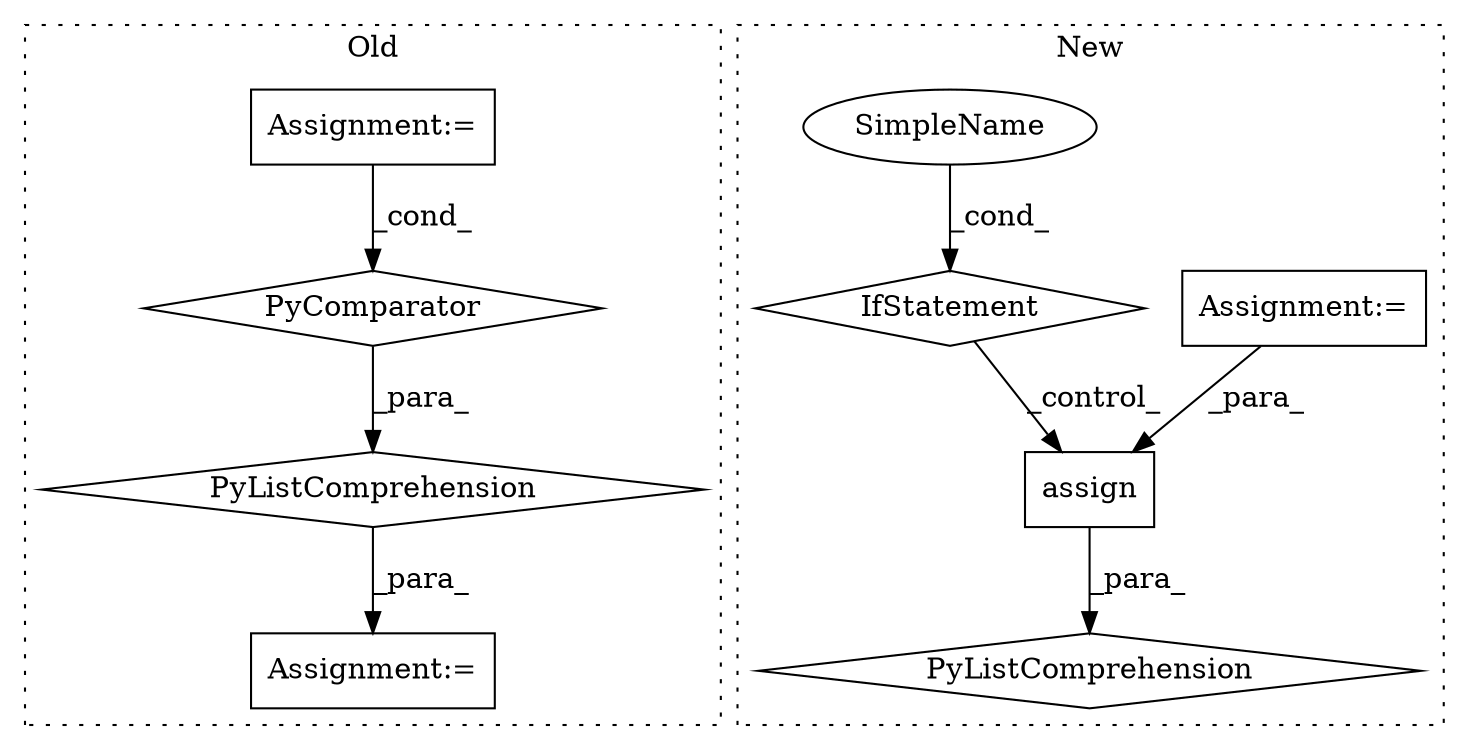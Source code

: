 digraph G {
subgraph cluster0 {
1 [label="PyListComprehension" a="109" s="5016" l="164" shape="diamond"];
3 [label="PyComparator" a="113" s="5146" l="26" shape="diamond"];
4 [label="Assignment:=" a="7" s="5146" l="26" shape="box"];
5 [label="Assignment:=" a="7" s="5002" l="14" shape="box"];
label = "Old";
style="dotted";
}
subgraph cluster1 {
2 [label="assign" a="32" s="3954,3964" l="7,1" shape="box"];
6 [label="Assignment:=" a="7" s="4033" l="38" shape="box"];
7 [label="IfStatement" a="25" s="4033" l="38" shape="diamond"];
8 [label="PyListComprehension" a="109" s="3943" l="136" shape="diamond"];
9 [label="SimpleName" a="42" s="4066" l="5" shape="ellipse"];
label = "New";
style="dotted";
}
1 -> 5 [label="_para_"];
2 -> 8 [label="_para_"];
3 -> 1 [label="_para_"];
4 -> 3 [label="_cond_"];
6 -> 2 [label="_para_"];
7 -> 2 [label="_control_"];
9 -> 7 [label="_cond_"];
}